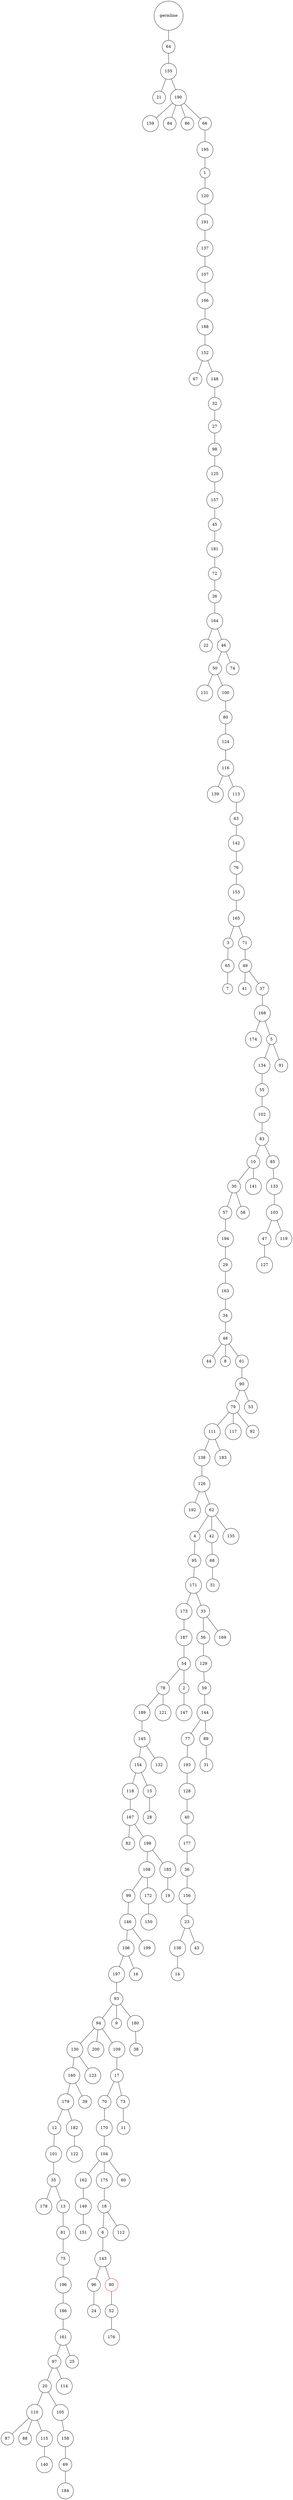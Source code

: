 graph {
	rankdir=UD;
	splines=line;
	node [shape=circle]
	"0x7fd9056babb0" [label="germline"];
	"0x7fd9056babe0" [label="64"];
	"0x7fd9056babb0" -- "0x7fd9056babe0" ;
	"0x7fd9056bac10" [label="155"];
	"0x7fd9056babe0" -- "0x7fd9056bac10" ;
	"0x7fd9056bac40" [label="21"];
	"0x7fd9056bac10" -- "0x7fd9056bac40" ;
	"0x7fd9056bac70" [label="190"];
	"0x7fd9056bac10" -- "0x7fd9056bac70" ;
	"0x7fd9056baca0" [label="159"];
	"0x7fd9056bac70" -- "0x7fd9056baca0" ;
	"0x7fd9056bacd0" [label="84"];
	"0x7fd9056bac70" -- "0x7fd9056bacd0" ;
	"0x7fd9056bad00" [label="86"];
	"0x7fd9056bac70" -- "0x7fd9056bad00" ;
	"0x7fd9056bad30" [label="66"];
	"0x7fd9056bac70" -- "0x7fd9056bad30" ;
	"0x7fd9056bad60" [label="195"];
	"0x7fd9056bad30" -- "0x7fd9056bad60" ;
	"0x7fd9056bad90" [label="1"];
	"0x7fd9056bad60" -- "0x7fd9056bad90" ;
	"0x7fd9056badc0" [label="120"];
	"0x7fd9056bad90" -- "0x7fd9056badc0" ;
	"0x7fd9056badf0" [label="191"];
	"0x7fd9056badc0" -- "0x7fd9056badf0" ;
	"0x7fd9056bae20" [label="137"];
	"0x7fd9056badf0" -- "0x7fd9056bae20" ;
	"0x7fd9056bae50" [label="107"];
	"0x7fd9056bae20" -- "0x7fd9056bae50" ;
	"0x7fd9056bae80" [label="166"];
	"0x7fd9056bae50" -- "0x7fd9056bae80" ;
	"0x7fd9056baeb0" [label="188"];
	"0x7fd9056bae80" -- "0x7fd9056baeb0" ;
	"0x7fd9056baee0" [label="152"];
	"0x7fd9056baeb0" -- "0x7fd9056baee0" ;
	"0x7fd9056baf10" [label="67"];
	"0x7fd9056baee0" -- "0x7fd9056baf10" ;
	"0x7fd9056baf40" [label="148"];
	"0x7fd9056baee0" -- "0x7fd9056baf40" ;
	"0x7fd9056baf70" [label="32"];
	"0x7fd9056baf40" -- "0x7fd9056baf70" ;
	"0x7fd9056bafa0" [label="27"];
	"0x7fd9056baf70" -- "0x7fd9056bafa0" ;
	"0x7fd9056bafd0" [label="98"];
	"0x7fd9056bafa0" -- "0x7fd9056bafd0" ;
	"0x7fd9056bc040" [label="125"];
	"0x7fd9056bafd0" -- "0x7fd9056bc040" ;
	"0x7fd9056bc070" [label="157"];
	"0x7fd9056bc040" -- "0x7fd9056bc070" ;
	"0x7fd9056bc0a0" [label="45"];
	"0x7fd9056bc070" -- "0x7fd9056bc0a0" ;
	"0x7fd9056bc0d0" [label="181"];
	"0x7fd9056bc0a0" -- "0x7fd9056bc0d0" ;
	"0x7fd9056bc100" [label="72"];
	"0x7fd9056bc0d0" -- "0x7fd9056bc100" ;
	"0x7fd9056bc130" [label="26"];
	"0x7fd9056bc100" -- "0x7fd9056bc130" ;
	"0x7fd9056bc160" [label="164"];
	"0x7fd9056bc130" -- "0x7fd9056bc160" ;
	"0x7fd9056bc190" [label="22"];
	"0x7fd9056bc160" -- "0x7fd9056bc190" ;
	"0x7fd9056bc1c0" [label="46"];
	"0x7fd9056bc160" -- "0x7fd9056bc1c0" ;
	"0x7fd9056bc1f0" [label="50"];
	"0x7fd9056bc1c0" -- "0x7fd9056bc1f0" ;
	"0x7fd9056bc220" [label="131"];
	"0x7fd9056bc1f0" -- "0x7fd9056bc220" ;
	"0x7fd9056bc250" [label="100"];
	"0x7fd9056bc1f0" -- "0x7fd9056bc250" ;
	"0x7fd9056bc280" [label="80"];
	"0x7fd9056bc250" -- "0x7fd9056bc280" ;
	"0x7fd9056bc2b0" [label="124"];
	"0x7fd9056bc280" -- "0x7fd9056bc2b0" ;
	"0x7fd9056bc2e0" [label="116"];
	"0x7fd9056bc2b0" -- "0x7fd9056bc2e0" ;
	"0x7fd9056bc310" [label="139"];
	"0x7fd9056bc2e0" -- "0x7fd9056bc310" ;
	"0x7fd9056bc340" [label="113"];
	"0x7fd9056bc2e0" -- "0x7fd9056bc340" ;
	"0x7fd9056bc370" [label="63"];
	"0x7fd9056bc340" -- "0x7fd9056bc370" ;
	"0x7fd9056bc3a0" [label="142"];
	"0x7fd9056bc370" -- "0x7fd9056bc3a0" ;
	"0x7fd9056bc3d0" [label="76"];
	"0x7fd9056bc3a0" -- "0x7fd9056bc3d0" ;
	"0x7fd9056bc400" [label="153"];
	"0x7fd9056bc3d0" -- "0x7fd9056bc400" ;
	"0x7fd9056bc430" [label="165"];
	"0x7fd9056bc400" -- "0x7fd9056bc430" ;
	"0x7fd9056bc460" [label="3"];
	"0x7fd9056bc430" -- "0x7fd9056bc460" ;
	"0x7fd9056bc490" [label="65"];
	"0x7fd9056bc460" -- "0x7fd9056bc490" ;
	"0x7fd9056bc4c0" [label="7"];
	"0x7fd9056bc490" -- "0x7fd9056bc4c0" ;
	"0x7fd9056bc4f0" [label="71"];
	"0x7fd9056bc430" -- "0x7fd9056bc4f0" ;
	"0x7fd9056bc520" [label="49"];
	"0x7fd9056bc4f0" -- "0x7fd9056bc520" ;
	"0x7fd9056bc550" [label="41"];
	"0x7fd9056bc520" -- "0x7fd9056bc550" ;
	"0x7fd9056bc580" [label="37"];
	"0x7fd9056bc520" -- "0x7fd9056bc580" ;
	"0x7fd9056bc5b0" [label="168"];
	"0x7fd9056bc580" -- "0x7fd9056bc5b0" ;
	"0x7fd9056bc5e0" [label="174"];
	"0x7fd9056bc5b0" -- "0x7fd9056bc5e0" ;
	"0x7fd9056bc610" [label="5"];
	"0x7fd9056bc5b0" -- "0x7fd9056bc610" ;
	"0x7fd9056bc640" [label="134"];
	"0x7fd9056bc610" -- "0x7fd9056bc640" ;
	"0x7fd9056bc670" [label="55"];
	"0x7fd9056bc640" -- "0x7fd9056bc670" ;
	"0x7fd9056bc6a0" [label="102"];
	"0x7fd9056bc670" -- "0x7fd9056bc6a0" ;
	"0x7fd9056bc6d0" [label="83"];
	"0x7fd9056bc6a0" -- "0x7fd9056bc6d0" ;
	"0x7fd9056bc700" [label="10"];
	"0x7fd9056bc6d0" -- "0x7fd9056bc700" ;
	"0x7fd9056bc730" [label="30"];
	"0x7fd9056bc700" -- "0x7fd9056bc730" ;
	"0x7fd9056bc760" [label="57"];
	"0x7fd9056bc730" -- "0x7fd9056bc760" ;
	"0x7fd9056bc790" [label="194"];
	"0x7fd9056bc760" -- "0x7fd9056bc790" ;
	"0x7fd9056bc7c0" [label="29"];
	"0x7fd9056bc790" -- "0x7fd9056bc7c0" ;
	"0x7fd9056bc7f0" [label="163"];
	"0x7fd9056bc7c0" -- "0x7fd9056bc7f0" ;
	"0x7fd9056bc820" [label="34"];
	"0x7fd9056bc7f0" -- "0x7fd9056bc820" ;
	"0x7fd9056bc850" [label="48"];
	"0x7fd9056bc820" -- "0x7fd9056bc850" ;
	"0x7fd9056bc880" [label="44"];
	"0x7fd9056bc850" -- "0x7fd9056bc880" ;
	"0x7fd9056bc8b0" [label="8"];
	"0x7fd9056bc850" -- "0x7fd9056bc8b0" ;
	"0x7fd9056bc8e0" [label="61"];
	"0x7fd9056bc850" -- "0x7fd9056bc8e0" ;
	"0x7fd9056bc910" [label="90"];
	"0x7fd9056bc8e0" -- "0x7fd9056bc910" ;
	"0x7fd9056bc940" [label="79"];
	"0x7fd9056bc910" -- "0x7fd9056bc940" ;
	"0x7fd9056bc970" [label="111"];
	"0x7fd9056bc940" -- "0x7fd9056bc970" ;
	"0x7fd9056bc9a0" [label="138"];
	"0x7fd9056bc970" -- "0x7fd9056bc9a0" ;
	"0x7fd9056bc9d0" [label="126"];
	"0x7fd9056bc9a0" -- "0x7fd9056bc9d0" ;
	"0x7fd9056bca00" [label="192"];
	"0x7fd9056bc9d0" -- "0x7fd9056bca00" ;
	"0x7fd9056bca30" [label="62"];
	"0x7fd9056bc9d0" -- "0x7fd9056bca30" ;
	"0x7fd9056bca60" [label="4"];
	"0x7fd9056bca30" -- "0x7fd9056bca60" ;
	"0x7fd9056bca90" [label="95"];
	"0x7fd9056bca60" -- "0x7fd9056bca90" ;
	"0x7fd9056bcac0" [label="171"];
	"0x7fd9056bca90" -- "0x7fd9056bcac0" ;
	"0x7fd9056bcaf0" [label="173"];
	"0x7fd9056bcac0" -- "0x7fd9056bcaf0" ;
	"0x7fd9056bcb20" [label="187"];
	"0x7fd9056bcaf0" -- "0x7fd9056bcb20" ;
	"0x7fd9056bcb50" [label="54"];
	"0x7fd9056bcb20" -- "0x7fd9056bcb50" ;
	"0x7fd9056bcb80" [label="78"];
	"0x7fd9056bcb50" -- "0x7fd9056bcb80" ;
	"0x7fd9056bcbb0" [label="189"];
	"0x7fd9056bcb80" -- "0x7fd9056bcbb0" ;
	"0x7fd9056bcbe0" [label="145"];
	"0x7fd9056bcbb0" -- "0x7fd9056bcbe0" ;
	"0x7fd9056bcc10" [label="154"];
	"0x7fd9056bcbe0" -- "0x7fd9056bcc10" ;
	"0x7fd9056bcc40" [label="118"];
	"0x7fd9056bcc10" -- "0x7fd9056bcc40" ;
	"0x7fd9056bcc70" [label="167"];
	"0x7fd9056bcc40" -- "0x7fd9056bcc70" ;
	"0x7fd9056bcca0" [label="82"];
	"0x7fd9056bcc70" -- "0x7fd9056bcca0" ;
	"0x7fd9056bccd0" [label="198"];
	"0x7fd9056bcc70" -- "0x7fd9056bccd0" ;
	"0x7fd9056bcd00" [label="108"];
	"0x7fd9056bccd0" -- "0x7fd9056bcd00" ;
	"0x7fd9056bcd30" [label="99"];
	"0x7fd9056bcd00" -- "0x7fd9056bcd30" ;
	"0x7fd9056bcd60" [label="146"];
	"0x7fd9056bcd30" -- "0x7fd9056bcd60" ;
	"0x7fd9056bcd90" [label="106"];
	"0x7fd9056bcd60" -- "0x7fd9056bcd90" ;
	"0x7fd9056bcdc0" [label="197"];
	"0x7fd9056bcd90" -- "0x7fd9056bcdc0" ;
	"0x7fd9056bcdf0" [label="93"];
	"0x7fd9056bcdc0" -- "0x7fd9056bcdf0" ;
	"0x7fd9056bce20" [label="94"];
	"0x7fd9056bcdf0" -- "0x7fd9056bce20" ;
	"0x7fd9056bce50" [label="130"];
	"0x7fd9056bce20" -- "0x7fd9056bce50" ;
	"0x7fd9056bce80" [label="160"];
	"0x7fd9056bce50" -- "0x7fd9056bce80" ;
	"0x7fd9056bceb0" [label="179"];
	"0x7fd9056bce80" -- "0x7fd9056bceb0" ;
	"0x7fd9056bcee0" [label="12"];
	"0x7fd9056bceb0" -- "0x7fd9056bcee0" ;
	"0x7fd9056bcf10" [label="101"];
	"0x7fd9056bcee0" -- "0x7fd9056bcf10" ;
	"0x7fd9056bcf40" [label="35"];
	"0x7fd9056bcf10" -- "0x7fd9056bcf40" ;
	"0x7fd9056bcf70" [label="178"];
	"0x7fd9056bcf40" -- "0x7fd9056bcf70" ;
	"0x7fd9056bcfa0" [label="13"];
	"0x7fd9056bcf40" -- "0x7fd9056bcfa0" ;
	"0x7fd9056bcfd0" [label="81"];
	"0x7fd9056bcfa0" -- "0x7fd9056bcfd0" ;
	"0x7fd9056bf040" [label="75"];
	"0x7fd9056bcfd0" -- "0x7fd9056bf040" ;
	"0x7fd9056bf070" [label="196"];
	"0x7fd9056bf040" -- "0x7fd9056bf070" ;
	"0x7fd9056bf0a0" [label="186"];
	"0x7fd9056bf070" -- "0x7fd9056bf0a0" ;
	"0x7fd9056bf0d0" [label="161"];
	"0x7fd9056bf0a0" -- "0x7fd9056bf0d0" ;
	"0x7fd9056bf100" [label="97"];
	"0x7fd9056bf0d0" -- "0x7fd9056bf100" ;
	"0x7fd9056bf130" [label="20"];
	"0x7fd9056bf100" -- "0x7fd9056bf130" ;
	"0x7fd9056bf160" [label="110"];
	"0x7fd9056bf130" -- "0x7fd9056bf160" ;
	"0x7fd9056bf190" [label="87"];
	"0x7fd9056bf160" -- "0x7fd9056bf190" ;
	"0x7fd9056bf1c0" [label="88"];
	"0x7fd9056bf160" -- "0x7fd9056bf1c0" ;
	"0x7fd9056bf1f0" [label="115"];
	"0x7fd9056bf160" -- "0x7fd9056bf1f0" ;
	"0x7fd9056bf220" [label="140"];
	"0x7fd9056bf1f0" -- "0x7fd9056bf220" ;
	"0x7fd9056bf250" [label="105"];
	"0x7fd9056bf130" -- "0x7fd9056bf250" ;
	"0x7fd9056bf280" [label="158"];
	"0x7fd9056bf250" -- "0x7fd9056bf280" ;
	"0x7fd9056bf2b0" [label="69"];
	"0x7fd9056bf280" -- "0x7fd9056bf2b0" ;
	"0x7fd9056bf2e0" [label="184"];
	"0x7fd9056bf2b0" -- "0x7fd9056bf2e0" ;
	"0x7fd9056bf310" [label="114"];
	"0x7fd9056bf100" -- "0x7fd9056bf310" ;
	"0x7fd9056bf340" [label="25"];
	"0x7fd9056bf0d0" -- "0x7fd9056bf340" ;
	"0x7fd9056bf370" [label="182"];
	"0x7fd9056bceb0" -- "0x7fd9056bf370" ;
	"0x7fd9056bf3a0" [label="122"];
	"0x7fd9056bf370" -- "0x7fd9056bf3a0" ;
	"0x7fd9056bf3d0" [label="39"];
	"0x7fd9056bce80" -- "0x7fd9056bf3d0" ;
	"0x7fd9056bf400" [label="123"];
	"0x7fd9056bce50" -- "0x7fd9056bf400" ;
	"0x7fd9056bf430" [label="200"];
	"0x7fd9056bce20" -- "0x7fd9056bf430" ;
	"0x7fd9056bf460" [label="109"];
	"0x7fd9056bce20" -- "0x7fd9056bf460" ;
	"0x7fd9056bf490" [label="17"];
	"0x7fd9056bf460" -- "0x7fd9056bf490" ;
	"0x7fd9056bf4c0" [label="70"];
	"0x7fd9056bf490" -- "0x7fd9056bf4c0" ;
	"0x7fd9056bf4f0" [label="170"];
	"0x7fd9056bf4c0" -- "0x7fd9056bf4f0" ;
	"0x7fd9056bf520" [label="104"];
	"0x7fd9056bf4f0" -- "0x7fd9056bf520" ;
	"0x7fd9056bf550" [label="162"];
	"0x7fd9056bf520" -- "0x7fd9056bf550" ;
	"0x7fd9056bf580" [label="149"];
	"0x7fd9056bf550" -- "0x7fd9056bf580" ;
	"0x7fd9056bf5b0" [label="151"];
	"0x7fd9056bf580" -- "0x7fd9056bf5b0" ;
	"0x7fd9056bf5e0" [label="175"];
	"0x7fd9056bf520" -- "0x7fd9056bf5e0" ;
	"0x7fd9056bf610" [label="18"];
	"0x7fd9056bf5e0" -- "0x7fd9056bf610" ;
	"0x7fd9056bf640" [label="6"];
	"0x7fd9056bf610" -- "0x7fd9056bf640" ;
	"0x7fd9056bf670" [label="143"];
	"0x7fd9056bf640" -- "0x7fd9056bf670" ;
	"0x7fd9056bf6a0" [label="96"];
	"0x7fd9056bf670" -- "0x7fd9056bf6a0" ;
	"0x7fd9056bf6d0" [label="24"];
	"0x7fd9056bf6a0" -- "0x7fd9056bf6d0" ;
	"0x7fd9056bf700" [label="80",color="red"];
	"0x7fd9056bf670" -- "0x7fd9056bf700" ;
	"0x7fd9056bf730" [label="52"];
	"0x7fd9056bf700" -- "0x7fd9056bf730" ;
	"0x7fd9056bf760" [label="176"];
	"0x7fd9056bf730" -- "0x7fd9056bf760" ;
	"0x7fd9056bf790" [label="112"];
	"0x7fd9056bf610" -- "0x7fd9056bf790" ;
	"0x7fd9056bf7c0" [label="60"];
	"0x7fd9056bf520" -- "0x7fd9056bf7c0" ;
	"0x7fd9056bf7f0" [label="73"];
	"0x7fd9056bf490" -- "0x7fd9056bf7f0" ;
	"0x7fd9056bf820" [label="11"];
	"0x7fd9056bf7f0" -- "0x7fd9056bf820" ;
	"0x7fd9056bf850" [label="9"];
	"0x7fd9056bcdf0" -- "0x7fd9056bf850" ;
	"0x7fd9056bf880" [label="180"];
	"0x7fd9056bcdf0" -- "0x7fd9056bf880" ;
	"0x7fd9056bf8b0" [label="38"];
	"0x7fd9056bf880" -- "0x7fd9056bf8b0" ;
	"0x7fd9056bf8e0" [label="16"];
	"0x7fd9056bcd90" -- "0x7fd9056bf8e0" ;
	"0x7fd9056bf910" [label="199"];
	"0x7fd9056bcd60" -- "0x7fd9056bf910" ;
	"0x7fd9056bf940" [label="172"];
	"0x7fd9056bcd00" -- "0x7fd9056bf940" ;
	"0x7fd9056bf970" [label="150"];
	"0x7fd9056bf940" -- "0x7fd9056bf970" ;
	"0x7fd9056bf9a0" [label="185"];
	"0x7fd9056bccd0" -- "0x7fd9056bf9a0" ;
	"0x7fd9056bf9d0" [label="19"];
	"0x7fd9056bf9a0" -- "0x7fd9056bf9d0" ;
	"0x7fd9056bfa00" [label="15"];
	"0x7fd9056bcc10" -- "0x7fd9056bfa00" ;
	"0x7fd9056bfa30" [label="28"];
	"0x7fd9056bfa00" -- "0x7fd9056bfa30" ;
	"0x7fd9056bfa60" [label="132"];
	"0x7fd9056bcbe0" -- "0x7fd9056bfa60" ;
	"0x7fd9056bfa90" [label="121"];
	"0x7fd9056bcb80" -- "0x7fd9056bfa90" ;
	"0x7fd9056bfac0" [label="2"];
	"0x7fd9056bcb50" -- "0x7fd9056bfac0" ;
	"0x7fd9056bfaf0" [label="147"];
	"0x7fd9056bfac0" -- "0x7fd9056bfaf0" ;
	"0x7fd9056bfb20" [label="33"];
	"0x7fd9056bcac0" -- "0x7fd9056bfb20" ;
	"0x7fd9056bfb50" [label="56"];
	"0x7fd9056bfb20" -- "0x7fd9056bfb50" ;
	"0x7fd9056bfb80" [label="129"];
	"0x7fd9056bfb50" -- "0x7fd9056bfb80" ;
	"0x7fd9056bfbb0" [label="59"];
	"0x7fd9056bfb80" -- "0x7fd9056bfbb0" ;
	"0x7fd9056bfbe0" [label="144"];
	"0x7fd9056bfbb0" -- "0x7fd9056bfbe0" ;
	"0x7fd9056bfc10" [label="77"];
	"0x7fd9056bfbe0" -- "0x7fd9056bfc10" ;
	"0x7fd9056bfc40" [label="193"];
	"0x7fd9056bfc10" -- "0x7fd9056bfc40" ;
	"0x7fd9056bfc70" [label="128"];
	"0x7fd9056bfc40" -- "0x7fd9056bfc70" ;
	"0x7fd9056bfca0" [label="40"];
	"0x7fd9056bfc70" -- "0x7fd9056bfca0" ;
	"0x7fd9056bfcd0" [label="177"];
	"0x7fd9056bfca0" -- "0x7fd9056bfcd0" ;
	"0x7fd9056bfd00" [label="36"];
	"0x7fd9056bfcd0" -- "0x7fd9056bfd00" ;
	"0x7fd9056bfd30" [label="156"];
	"0x7fd9056bfd00" -- "0x7fd9056bfd30" ;
	"0x7fd9056bfd60" [label="23"];
	"0x7fd9056bfd30" -- "0x7fd9056bfd60" ;
	"0x7fd9056bfd90" [label="136"];
	"0x7fd9056bfd60" -- "0x7fd9056bfd90" ;
	"0x7fd9056bfdc0" [label="14"];
	"0x7fd9056bfd90" -- "0x7fd9056bfdc0" ;
	"0x7fd9056bfdf0" [label="43"];
	"0x7fd9056bfd60" -- "0x7fd9056bfdf0" ;
	"0x7fd9056bfe20" [label="89"];
	"0x7fd9056bfbe0" -- "0x7fd9056bfe20" ;
	"0x7fd9056bfe50" [label="31"];
	"0x7fd9056bfe20" -- "0x7fd9056bfe50" ;
	"0x7fd9056bfe80" [label="169"];
	"0x7fd9056bfb20" -- "0x7fd9056bfe80" ;
	"0x7fd9056bfeb0" [label="42"];
	"0x7fd9056bca30" -- "0x7fd9056bfeb0" ;
	"0x7fd9056bfee0" [label="68"];
	"0x7fd9056bfeb0" -- "0x7fd9056bfee0" ;
	"0x7fd9056bff10" [label="51"];
	"0x7fd9056bfee0" -- "0x7fd9056bff10" ;
	"0x7fd9056bff40" [label="135"];
	"0x7fd9056bca30" -- "0x7fd9056bff40" ;
	"0x7fd9056bff70" [label="183"];
	"0x7fd9056bc970" -- "0x7fd9056bff70" ;
	"0x7fd9056bffa0" [label="117"];
	"0x7fd9056bc940" -- "0x7fd9056bffa0" ;
	"0x7fd9056bffd0" [label="92"];
	"0x7fd9056bc940" -- "0x7fd9056bffd0" ;
	"0x7fd905654040" [label="53"];
	"0x7fd9056bc910" -- "0x7fd905654040" ;
	"0x7fd905654070" [label="58"];
	"0x7fd9056bc730" -- "0x7fd905654070" ;
	"0x7fd9056540a0" [label="141"];
	"0x7fd9056bc700" -- "0x7fd9056540a0" ;
	"0x7fd9056540d0" [label="85"];
	"0x7fd9056bc6d0" -- "0x7fd9056540d0" ;
	"0x7fd905654100" [label="133"];
	"0x7fd9056540d0" -- "0x7fd905654100" ;
	"0x7fd905654130" [label="103"];
	"0x7fd905654100" -- "0x7fd905654130" ;
	"0x7fd905654160" [label="47"];
	"0x7fd905654130" -- "0x7fd905654160" ;
	"0x7fd905654190" [label="127"];
	"0x7fd905654160" -- "0x7fd905654190" ;
	"0x7fd9056541c0" [label="119"];
	"0x7fd905654130" -- "0x7fd9056541c0" ;
	"0x7fd9056541f0" [label="91"];
	"0x7fd9056bc610" -- "0x7fd9056541f0" ;
	"0x7fd905654220" [label="74"];
	"0x7fd9056bc1c0" -- "0x7fd905654220" ;
}
